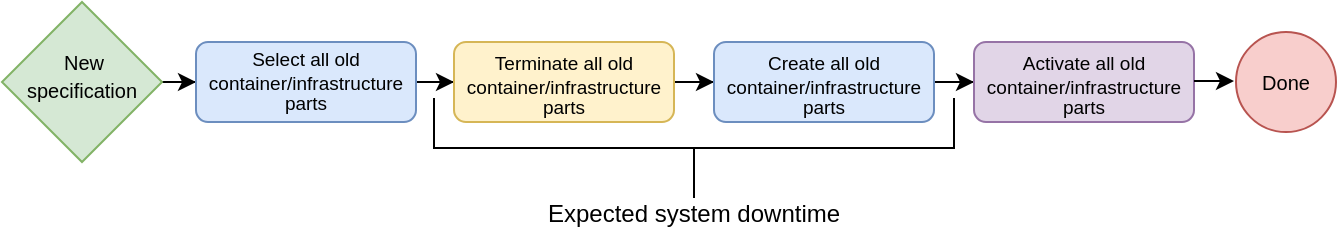 <mxfile version="15.4.0" type="device"><diagram id="XeX6hGueh-uskbsAgd4h" name="Page-1"><mxGraphModel dx="946" dy="467" grid="1" gridSize="10" guides="1" tooltips="1" connect="1" arrows="1" fold="1" page="1" pageScale="1" pageWidth="850" pageHeight="1100" math="0" shadow="0"><root><mxCell id="0"/><mxCell id="1" parent="0"/><mxCell id="5oI4WlHQ1esF6evCnjF--15" value="" style="edgeStyle=orthogonalEdgeStyle;rounded=0;orthogonalLoop=1;jettySize=auto;html=1;fontSize=10;" edge="1" parent="1" source="5oI4WlHQ1esF6evCnjF--17" target="5oI4WlHQ1esF6evCnjF--20"><mxGeometry relative="1" as="geometry"/></mxCell><mxCell id="5oI4WlHQ1esF6evCnjF--17" value="" style="rhombus;whiteSpace=wrap;html=1;fillColor=#d5e8d4;strokeColor=#82b366;fontSize=10;" vertex="1" parent="1"><mxGeometry x="427" y="410" width="80" height="80" as="geometry"/></mxCell><mxCell id="5oI4WlHQ1esF6evCnjF--18" value="Done" style="ellipse;whiteSpace=wrap;html=1;aspect=fixed;fillColor=#f8cecc;strokeColor=#b85450;fontSize=10;" vertex="1" parent="1"><mxGeometry x="1044" y="425" width="50" height="50" as="geometry"/></mxCell><mxCell id="5oI4WlHQ1esF6evCnjF--19" value="" style="edgeStyle=orthogonalEdgeStyle;rounded=0;orthogonalLoop=1;jettySize=auto;html=1;fontSize=9;" edge="1" parent="1" source="5oI4WlHQ1esF6evCnjF--20" target="5oI4WlHQ1esF6evCnjF--22"><mxGeometry relative="1" as="geometry"/></mxCell><mxCell id="5oI4WlHQ1esF6evCnjF--20" value="" style="rounded=1;whiteSpace=wrap;html=1;fontSize=9;fillColor=#dae8fc;strokeColor=#6c8ebf;" vertex="1" parent="1"><mxGeometry x="524" y="430" width="110" height="40" as="geometry"/></mxCell><mxCell id="5oI4WlHQ1esF6evCnjF--21" value="" style="edgeStyle=orthogonalEdgeStyle;rounded=0;orthogonalLoop=1;jettySize=auto;html=1;fontSize=9;" edge="1" parent="1" source="5oI4WlHQ1esF6evCnjF--22" target="5oI4WlHQ1esF6evCnjF--26"><mxGeometry relative="1" as="geometry"/></mxCell><mxCell id="5oI4WlHQ1esF6evCnjF--22" value="" style="rounded=1;whiteSpace=wrap;html=1;fontSize=9;fillColor=#fff2cc;strokeColor=#d6b656;" vertex="1" parent="1"><mxGeometry x="653" y="430" width="110" height="40" as="geometry"/></mxCell><mxCell id="5oI4WlHQ1esF6evCnjF--25" value="" style="edgeStyle=orthogonalEdgeStyle;rounded=0;orthogonalLoop=1;jettySize=auto;html=1;fontSize=9;" edge="1" parent="1" source="5oI4WlHQ1esF6evCnjF--26" target="5oI4WlHQ1esF6evCnjF--27"><mxGeometry relative="1" as="geometry"/></mxCell><mxCell id="5oI4WlHQ1esF6evCnjF--26" value="" style="rounded=1;whiteSpace=wrap;html=1;fontSize=9;fillColor=#dae8fc;strokeColor=#6c8ebf;" vertex="1" parent="1"><mxGeometry x="783" y="430" width="110" height="40" as="geometry"/></mxCell><mxCell id="5oI4WlHQ1esF6evCnjF--27" value="" style="rounded=1;whiteSpace=wrap;html=1;fontSize=9;fillColor=#e1d5e7;strokeColor=#9673a6;" vertex="1" parent="1"><mxGeometry x="913" y="430" width="110" height="40" as="geometry"/></mxCell><mxCell id="5oI4WlHQ1esF6evCnjF--30" value="" style="edgeStyle=orthogonalEdgeStyle;rounded=0;orthogonalLoop=1;jettySize=auto;html=1;fontSize=10;" edge="1" parent="1"><mxGeometry relative="1" as="geometry"><mxPoint x="1023" y="449.5" as="sourcePoint"/><mxPoint x="1043" y="449.5" as="targetPoint"/></mxGeometry></mxCell><mxCell id="5oI4WlHQ1esF6evCnjF--32" value="" style="strokeWidth=1;html=1;shape=mxgraph.flowchart.annotation_2;align=left;labelPosition=right;pointerEvents=1;rotation=-90;" vertex="1" parent="1"><mxGeometry x="748" y="353" width="50" height="260" as="geometry"/></mxCell><mxCell id="5oI4WlHQ1esF6evCnjF--33" value="Expected system downtime" style="text;html=1;strokeColor=none;fillColor=none;align=center;verticalAlign=middle;whiteSpace=wrap;rounded=0;" vertex="1" parent="1"><mxGeometry x="683" y="501" width="180" height="30" as="geometry"/></mxCell><mxCell id="5oI4WlHQ1esF6evCnjF--47" value="&lt;span style=&quot;color: rgb(0, 0, 0); font-family: helvetica; font-size: 10px; font-style: normal; font-weight: 400; letter-spacing: normal; text-indent: 0px; text-transform: none; word-spacing: 0px; display: inline; float: none;&quot;&gt;New&lt;/span&gt;" style="text;whiteSpace=wrap;html=1;labelBackgroundColor=none;align=center;" vertex="1" parent="1"><mxGeometry x="428" y="425.5" width="80" height="40" as="geometry"/></mxCell><mxCell id="5oI4WlHQ1esF6evCnjF--48" value="&lt;meta charset=&quot;utf-8&quot;&gt;&lt;span style=&quot;color: rgb(0, 0, 0); font-family: helvetica; font-size: 10px; font-style: normal; font-weight: 400; letter-spacing: normal; text-indent: 0px; text-transform: none; word-spacing: 0px; display: inline; float: none;&quot;&gt;specification&lt;/span&gt;" style="text;whiteSpace=wrap;html=1;labelBackgroundColor=none;align=center;" vertex="1" parent="1"><mxGeometry x="427" y="440" width="80" height="30" as="geometry"/></mxCell><mxCell id="5oI4WlHQ1esF6evCnjF--64" value="&lt;span style=&quot;color: rgb(0, 0, 0); font-family: helvetica; font-size: 9.5px; font-style: normal; font-weight: 400; letter-spacing: normal; text-indent: 0px; text-transform: none; word-spacing: 0px; display: inline; float: none;&quot;&gt;Activate all old&lt;/span&gt;" style="text;whiteSpace=wrap;html=1;labelBackgroundColor=none;fillColor=none;strokeColor=none;fontSize=9.5;align=center;" vertex="1" parent="1"><mxGeometry x="908" y="428" width="120" height="20" as="geometry"/></mxCell><mxCell id="5oI4WlHQ1esF6evCnjF--65" value="&lt;meta charset=&quot;utf-8&quot; style=&quot;font-size: 9.5px;&quot;&gt;&lt;span style=&quot;color: rgb(0, 0, 0); font-family: helvetica; font-size: 9.5px; font-style: normal; font-weight: 400; letter-spacing: normal; text-indent: 0px; text-transform: none; word-spacing: 0px; display: inline; float: none;&quot;&gt;container/infrastructure&lt;/span&gt;" style="text;whiteSpace=wrap;html=1;labelBackgroundColor=none;fillColor=none;strokeColor=none;fontSize=9.5;align=center;" vertex="1" parent="1"><mxGeometry x="908" y="440" width="120" height="20" as="geometry"/></mxCell><mxCell id="5oI4WlHQ1esF6evCnjF--66" value="&lt;meta charset=&quot;utf-8&quot; style=&quot;font-size: 9.5px;&quot;&gt;&lt;span style=&quot;color: rgb(0, 0, 0); font-family: helvetica; font-size: 9.5px; font-style: normal; font-weight: 400; letter-spacing: normal; text-indent: 0px; text-transform: none; word-spacing: 0px; display: inline; float: none;&quot;&gt;parts&lt;/span&gt;" style="text;whiteSpace=wrap;html=1;labelBackgroundColor=none;fillColor=none;strokeColor=none;fontSize=9.5;align=center;" vertex="1" parent="1"><mxGeometry x="908" y="450" width="120" height="20" as="geometry"/></mxCell><mxCell id="5oI4WlHQ1esF6evCnjF--67" value="&lt;span style=&quot;color: rgb(0 , 0 , 0) ; font-family: &amp;#34;helvetica&amp;#34; ; font-size: 9.5px ; font-style: normal ; font-weight: 400 ; letter-spacing: normal ; text-indent: 0px ; text-transform: none ; word-spacing: 0px ; display: inline ; float: none&quot;&gt;Create all old&lt;/span&gt;" style="text;whiteSpace=wrap;html=1;labelBackgroundColor=none;fillColor=none;strokeColor=none;fontSize=9.5;align=center;" vertex="1" parent="1"><mxGeometry x="778" y="428" width="120" height="20" as="geometry"/></mxCell><mxCell id="5oI4WlHQ1esF6evCnjF--68" value="&lt;meta charset=&quot;utf-8&quot; style=&quot;font-size: 9.5px;&quot;&gt;&lt;span style=&quot;color: rgb(0, 0, 0); font-family: helvetica; font-size: 9.5px; font-style: normal; font-weight: 400; letter-spacing: normal; text-indent: 0px; text-transform: none; word-spacing: 0px; display: inline; float: none;&quot;&gt;container/infrastructure&lt;/span&gt;" style="text;whiteSpace=wrap;html=1;labelBackgroundColor=none;fillColor=none;strokeColor=none;fontSize=9.5;align=center;" vertex="1" parent="1"><mxGeometry x="778" y="440" width="120" height="20" as="geometry"/></mxCell><mxCell id="5oI4WlHQ1esF6evCnjF--69" value="&lt;meta charset=&quot;utf-8&quot; style=&quot;font-size: 9.5px;&quot;&gt;&lt;span style=&quot;color: rgb(0, 0, 0); font-family: helvetica; font-size: 9.5px; font-style: normal; font-weight: 400; letter-spacing: normal; text-indent: 0px; text-transform: none; word-spacing: 0px; display: inline; float: none;&quot;&gt;parts&lt;/span&gt;" style="text;whiteSpace=wrap;html=1;labelBackgroundColor=none;fillColor=none;strokeColor=none;fontSize=9.5;align=center;" vertex="1" parent="1"><mxGeometry x="778" y="450" width="120" height="20" as="geometry"/></mxCell><mxCell id="5oI4WlHQ1esF6evCnjF--70" value="&lt;span style=&quot;color: rgb(0 , 0 , 0) ; font-family: &amp;#34;helvetica&amp;#34; ; font-size: 9.5px ; font-style: normal ; font-weight: 400 ; letter-spacing: normal ; text-indent: 0px ; text-transform: none ; word-spacing: 0px ; display: inline ; float: none&quot;&gt;Terminate all old&lt;/span&gt;" style="text;whiteSpace=wrap;html=1;labelBackgroundColor=none;fillColor=none;strokeColor=none;fontSize=9.5;align=center;" vertex="1" parent="1"><mxGeometry x="648" y="428" width="120" height="20" as="geometry"/></mxCell><mxCell id="5oI4WlHQ1esF6evCnjF--71" value="&lt;meta charset=&quot;utf-8&quot; style=&quot;font-size: 9.5px;&quot;&gt;&lt;span style=&quot;color: rgb(0, 0, 0); font-family: helvetica; font-size: 9.5px; font-style: normal; font-weight: 400; letter-spacing: normal; text-indent: 0px; text-transform: none; word-spacing: 0px; display: inline; float: none;&quot;&gt;container/infrastructure&lt;/span&gt;" style="text;whiteSpace=wrap;html=1;labelBackgroundColor=none;fillColor=none;strokeColor=none;fontSize=9.5;align=center;" vertex="1" parent="1"><mxGeometry x="648" y="440" width="120" height="20" as="geometry"/></mxCell><mxCell id="5oI4WlHQ1esF6evCnjF--72" value="&lt;meta charset=&quot;utf-8&quot; style=&quot;font-size: 9.5px;&quot;&gt;&lt;span style=&quot;color: rgb(0, 0, 0); font-family: helvetica; font-size: 9.5px; font-style: normal; font-weight: 400; letter-spacing: normal; text-indent: 0px; text-transform: none; word-spacing: 0px; display: inline; float: none;&quot;&gt;parts&lt;/span&gt;" style="text;whiteSpace=wrap;html=1;labelBackgroundColor=none;fillColor=none;strokeColor=none;fontSize=9.5;align=center;" vertex="1" parent="1"><mxGeometry x="648" y="450" width="120" height="20" as="geometry"/></mxCell><mxCell id="5oI4WlHQ1esF6evCnjF--73" value="&lt;span style=&quot;color: rgb(0 , 0 , 0) ; font-family: &amp;#34;helvetica&amp;#34; ; font-size: 9.5px ; font-style: normal ; font-weight: 400 ; letter-spacing: normal ; text-indent: 0px ; text-transform: none ; word-spacing: 0px ; display: inline ; float: none&quot;&gt;Select all old&lt;/span&gt;" style="text;whiteSpace=wrap;html=1;labelBackgroundColor=none;fillColor=none;strokeColor=none;fontSize=9.5;align=center;" vertex="1" parent="1"><mxGeometry x="519" y="426" width="120" height="20" as="geometry"/></mxCell><mxCell id="5oI4WlHQ1esF6evCnjF--74" value="&lt;meta charset=&quot;utf-8&quot; style=&quot;font-size: 9.5px;&quot;&gt;&lt;span style=&quot;color: rgb(0, 0, 0); font-family: helvetica; font-size: 9.5px; font-style: normal; font-weight: 400; letter-spacing: normal; text-indent: 0px; text-transform: none; word-spacing: 0px; display: inline; float: none;&quot;&gt;container/infrastructure&lt;/span&gt;" style="text;whiteSpace=wrap;html=1;labelBackgroundColor=none;fillColor=none;strokeColor=none;fontSize=9.5;align=center;" vertex="1" parent="1"><mxGeometry x="519" y="438" width="120" height="20" as="geometry"/></mxCell><mxCell id="5oI4WlHQ1esF6evCnjF--75" value="&lt;meta charset=&quot;utf-8&quot; style=&quot;font-size: 9.5px;&quot;&gt;&lt;span style=&quot;color: rgb(0, 0, 0); font-family: helvetica; font-size: 9.5px; font-style: normal; font-weight: 400; letter-spacing: normal; text-indent: 0px; text-transform: none; word-spacing: 0px; display: inline; float: none;&quot;&gt;parts&lt;/span&gt;" style="text;whiteSpace=wrap;html=1;labelBackgroundColor=none;fillColor=none;strokeColor=none;fontSize=9.5;align=center;" vertex="1" parent="1"><mxGeometry x="519" y="448" width="120" height="20" as="geometry"/></mxCell></root></mxGraphModel></diagram></mxfile>